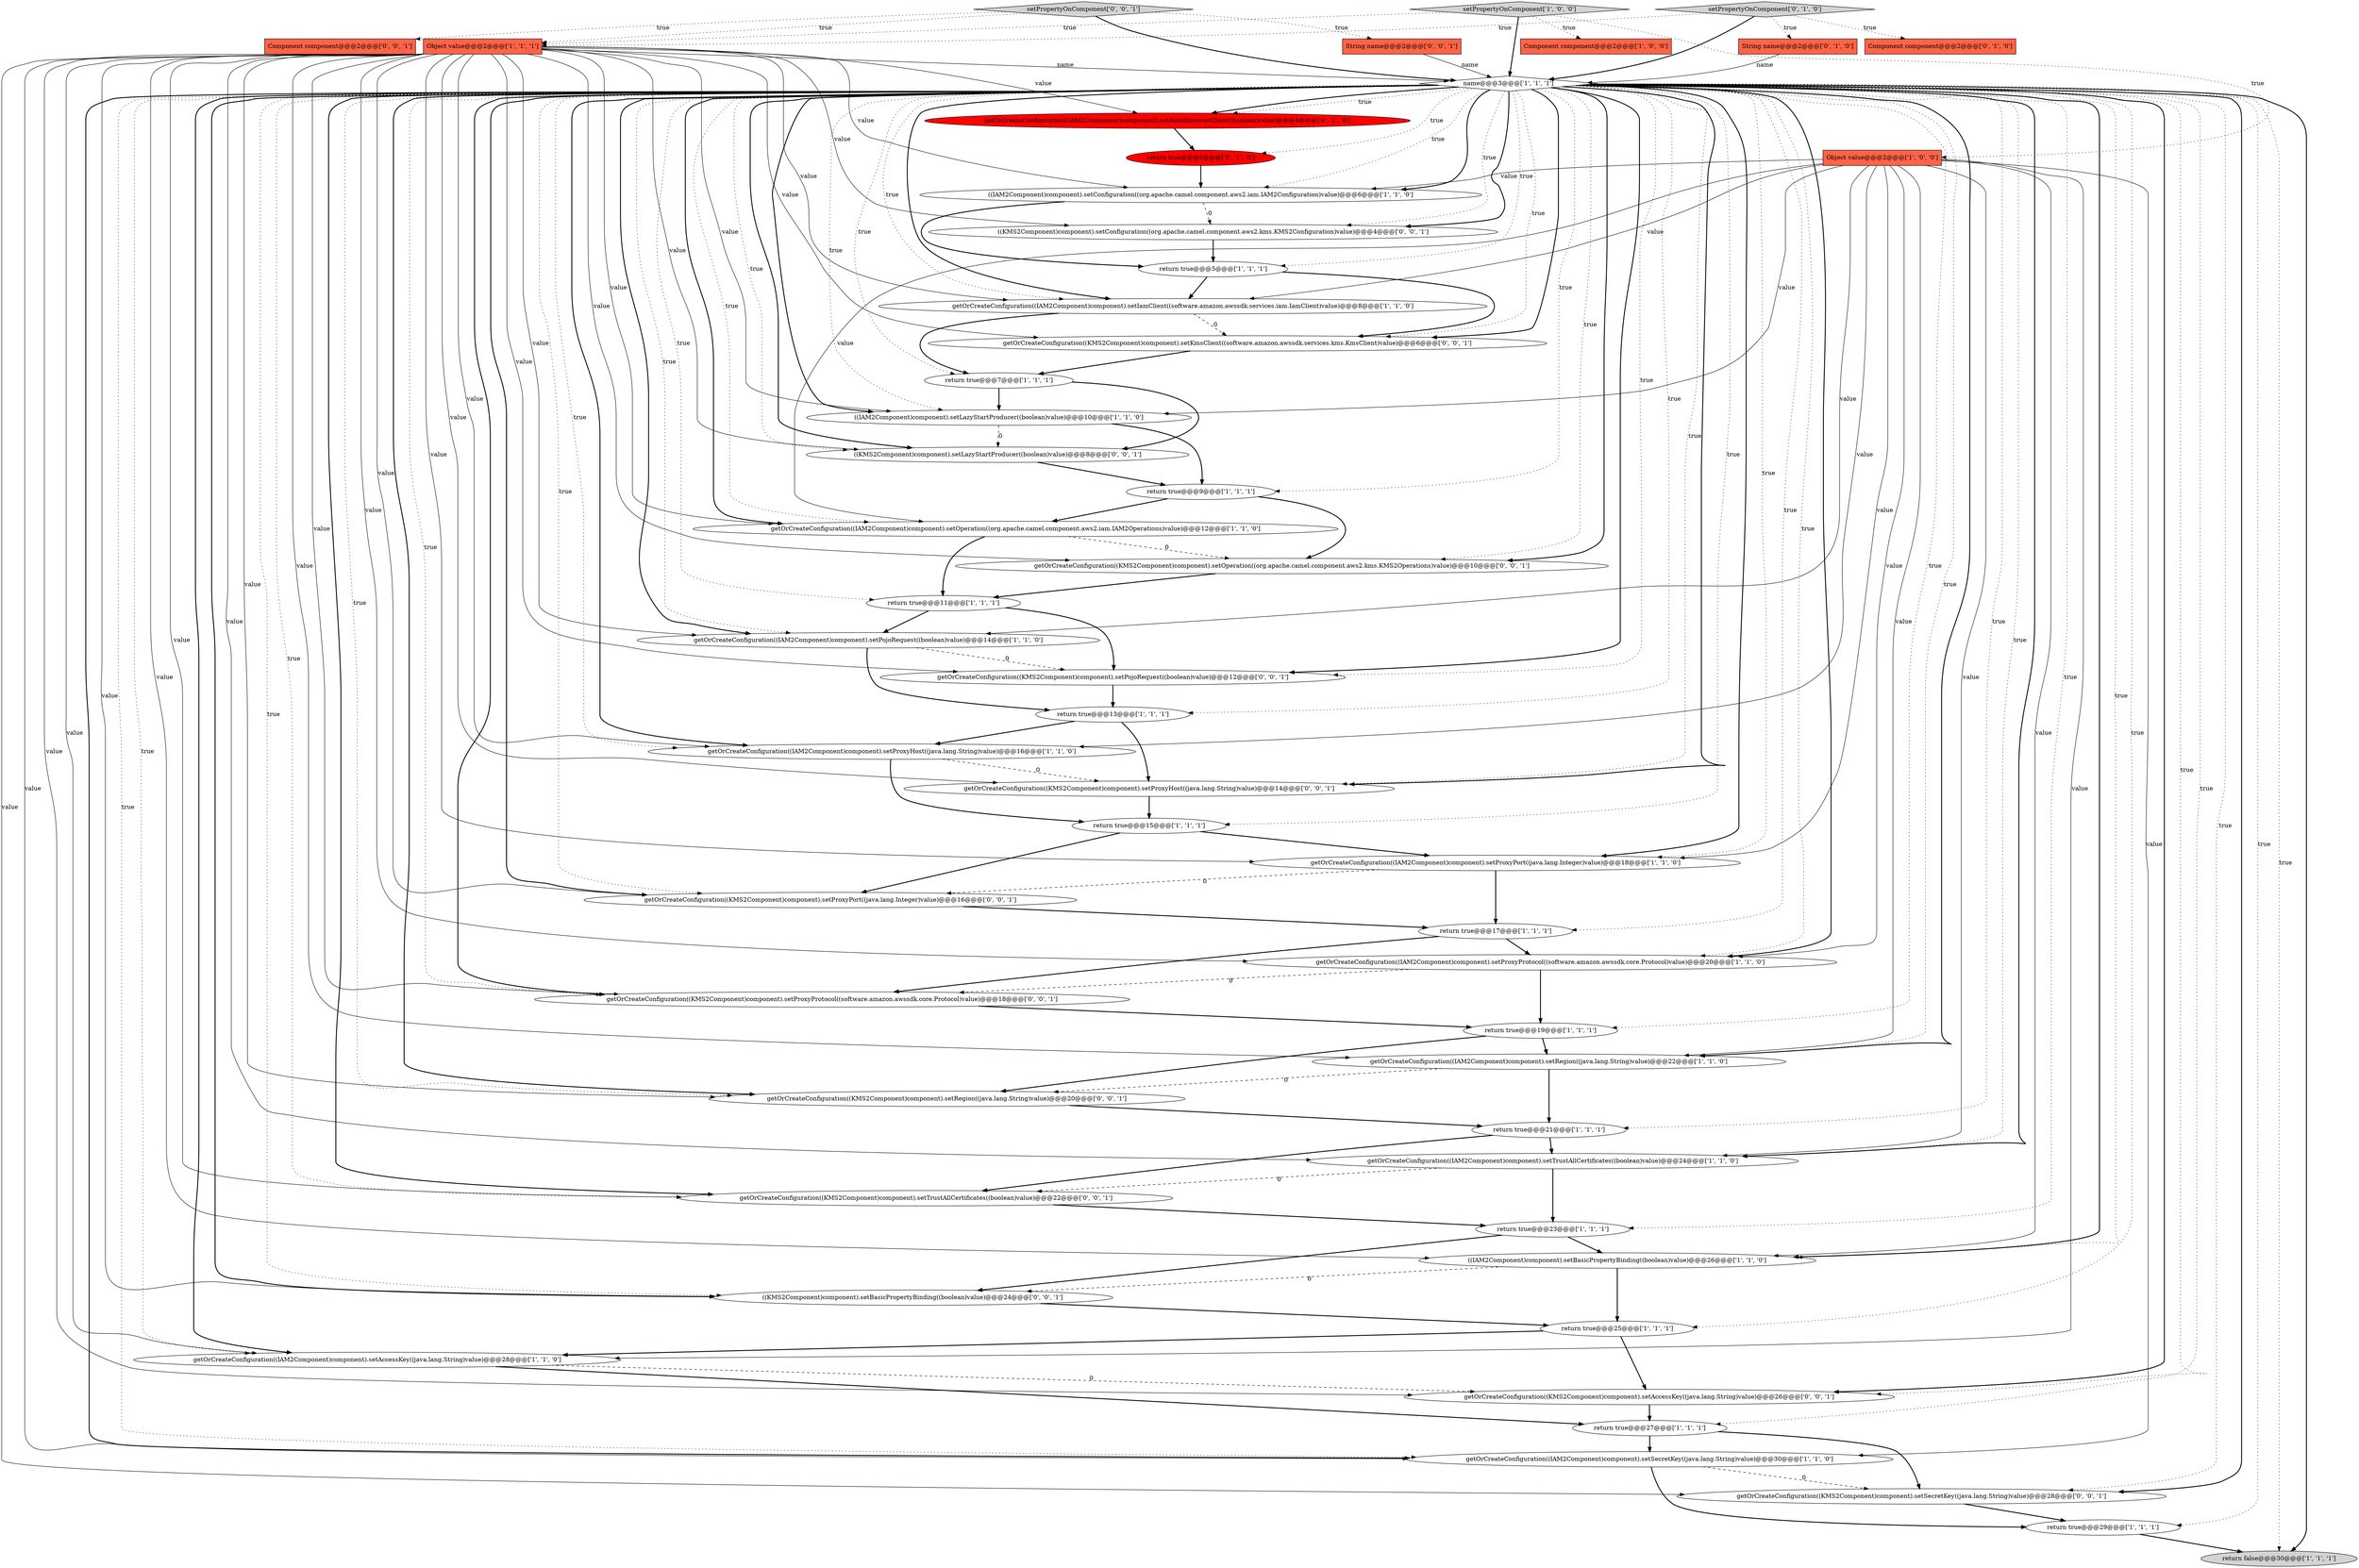 digraph {
25 [style = filled, label = "setPropertyOnComponent['1', '0', '0']", fillcolor = lightgray, shape = diamond image = "AAA0AAABBB1BBB"];
8 [style = filled, label = "getOrCreateConfiguration((IAM2Component)component).setPojoRequest((boolean)value)@@@14@@@['1', '1', '0']", fillcolor = white, shape = ellipse image = "AAA0AAABBB1BBB"];
4 [style = filled, label = "return true@@@9@@@['1', '1', '1']", fillcolor = white, shape = ellipse image = "AAA0AAABBB1BBB"];
0 [style = filled, label = "return true@@@7@@@['1', '1', '1']", fillcolor = white, shape = ellipse image = "AAA0AAABBB1BBB"];
43 [style = filled, label = "Component component@@@2@@@['0', '0', '1']", fillcolor = tomato, shape = box image = "AAA0AAABBB3BBB"];
41 [style = filled, label = "getOrCreateConfiguration((KMS2Component)component).setSecretKey((java.lang.String)value)@@@28@@@['0', '0', '1']", fillcolor = white, shape = ellipse image = "AAA0AAABBB3BBB"];
50 [style = filled, label = "setPropertyOnComponent['0', '0', '1']", fillcolor = lightgray, shape = diamond image = "AAA0AAABBB3BBB"];
18 [style = filled, label = "return true@@@17@@@['1', '1', '1']", fillcolor = white, shape = ellipse image = "AAA0AAABBB1BBB"];
35 [style = filled, label = "getOrCreateConfiguration((IAM2Component)component).setAutoDiscoverClient((boolean)value)@@@4@@@['0', '1', '0']", fillcolor = red, shape = ellipse image = "AAA1AAABBB2BBB"];
26 [style = filled, label = "getOrCreateConfiguration((IAM2Component)component).setProxyProtocol((software.amazon.awssdk.core.Protocol)value)@@@20@@@['1', '1', '0']", fillcolor = white, shape = ellipse image = "AAA0AAABBB1BBB"];
31 [style = filled, label = "return true@@@11@@@['1', '1', '1']", fillcolor = white, shape = ellipse image = "AAA0AAABBB1BBB"];
9 [style = filled, label = "Object value@@@2@@@['1', '0', '0']", fillcolor = tomato, shape = box image = "AAA0AAABBB1BBB"];
38 [style = filled, label = "getOrCreateConfiguration((KMS2Component)component).setRegion((java.lang.String)value)@@@20@@@['0', '0', '1']", fillcolor = white, shape = ellipse image = "AAA0AAABBB3BBB"];
7 [style = filled, label = "((IAM2Component)component).setConfiguration((org.apache.camel.component.aws2.iam.IAM2Configuration)value)@@@6@@@['1', '1', '0']", fillcolor = white, shape = ellipse image = "AAA0AAABBB1BBB"];
39 [style = filled, label = "String name@@@2@@@['0', '0', '1']", fillcolor = tomato, shape = box image = "AAA0AAABBB3BBB"];
13 [style = filled, label = "getOrCreateConfiguration((IAM2Component)component).setSecretKey((java.lang.String)value)@@@30@@@['1', '1', '0']", fillcolor = white, shape = ellipse image = "AAA0AAABBB1BBB"];
3 [style = filled, label = "return true@@@23@@@['1', '1', '1']", fillcolor = white, shape = ellipse image = "AAA0AAABBB1BBB"];
46 [style = filled, label = "((KMS2Component)component).setConfiguration((org.apache.camel.component.aws2.kms.KMS2Configuration)value)@@@4@@@['0', '0', '1']", fillcolor = white, shape = ellipse image = "AAA0AAABBB3BBB"];
10 [style = filled, label = "getOrCreateConfiguration((IAM2Component)component).setAccessKey((java.lang.String)value)@@@28@@@['1', '1', '0']", fillcolor = white, shape = ellipse image = "AAA0AAABBB1BBB"];
11 [style = filled, label = "((IAM2Component)component).setLazyStartProducer((boolean)value)@@@10@@@['1', '1', '0']", fillcolor = white, shape = ellipse image = "AAA0AAABBB1BBB"];
36 [style = filled, label = "String name@@@2@@@['0', '1', '0']", fillcolor = tomato, shape = box image = "AAA0AAABBB2BBB"];
22 [style = filled, label = "getOrCreateConfiguration((IAM2Component)component).setRegion((java.lang.String)value)@@@22@@@['1', '1', '0']", fillcolor = white, shape = ellipse image = "AAA0AAABBB1BBB"];
51 [style = filled, label = "getOrCreateConfiguration((KMS2Component)component).setTrustAllCertificates((boolean)value)@@@22@@@['0', '0', '1']", fillcolor = white, shape = ellipse image = "AAA0AAABBB3BBB"];
47 [style = filled, label = "getOrCreateConfiguration((KMS2Component)component).setAccessKey((java.lang.String)value)@@@26@@@['0', '0', '1']", fillcolor = white, shape = ellipse image = "AAA0AAABBB3BBB"];
14 [style = filled, label = "return true@@@13@@@['1', '1', '1']", fillcolor = white, shape = ellipse image = "AAA0AAABBB1BBB"];
27 [style = filled, label = "getOrCreateConfiguration((IAM2Component)component).setTrustAllCertificates((boolean)value)@@@24@@@['1', '1', '0']", fillcolor = white, shape = ellipse image = "AAA0AAABBB1BBB"];
44 [style = filled, label = "getOrCreateConfiguration((KMS2Component)component).setProxyPort((java.lang.Integer)value)@@@16@@@['0', '0', '1']", fillcolor = white, shape = ellipse image = "AAA0AAABBB3BBB"];
52 [style = filled, label = "getOrCreateConfiguration((KMS2Component)component).setPojoRequest((boolean)value)@@@12@@@['0', '0', '1']", fillcolor = white, shape = ellipse image = "AAA0AAABBB3BBB"];
15 [style = filled, label = "return true@@@29@@@['1', '1', '1']", fillcolor = white, shape = ellipse image = "AAA0AAABBB1BBB"];
19 [style = filled, label = "return true@@@5@@@['1', '1', '1']", fillcolor = white, shape = ellipse image = "AAA0AAABBB1BBB"];
2 [style = filled, label = "return true@@@21@@@['1', '1', '1']", fillcolor = white, shape = ellipse image = "AAA0AAABBB1BBB"];
48 [style = filled, label = "getOrCreateConfiguration((KMS2Component)component).setProxyHost((java.lang.String)value)@@@14@@@['0', '0', '1']", fillcolor = white, shape = ellipse image = "AAA0AAABBB3BBB"];
12 [style = filled, label = "getOrCreateConfiguration((IAM2Component)component).setProxyPort((java.lang.Integer)value)@@@18@@@['1', '1', '0']", fillcolor = white, shape = ellipse image = "AAA0AAABBB1BBB"];
29 [style = filled, label = "return true@@@19@@@['1', '1', '1']", fillcolor = white, shape = ellipse image = "AAA0AAABBB1BBB"];
30 [style = filled, label = "((IAM2Component)component).setBasicPropertyBinding((boolean)value)@@@26@@@['1', '1', '0']", fillcolor = white, shape = ellipse image = "AAA0AAABBB1BBB"];
16 [style = filled, label = "return true@@@25@@@['1', '1', '1']", fillcolor = white, shape = ellipse image = "AAA0AAABBB1BBB"];
1 [style = filled, label = "return true@@@15@@@['1', '1', '1']", fillcolor = white, shape = ellipse image = "AAA0AAABBB1BBB"];
20 [style = filled, label = "getOrCreateConfiguration((IAM2Component)component).setIamClient((software.amazon.awssdk.services.iam.IamClient)value)@@@8@@@['1', '1', '0']", fillcolor = white, shape = ellipse image = "AAA0AAABBB1BBB"];
37 [style = filled, label = "getOrCreateConfiguration((KMS2Component)component).setKmsClient((software.amazon.awssdk.services.kms.KmsClient)value)@@@6@@@['0', '0', '1']", fillcolor = white, shape = ellipse image = "AAA0AAABBB3BBB"];
17 [style = filled, label = "Component component@@@2@@@['1', '0', '0']", fillcolor = tomato, shape = box image = "AAA0AAABBB1BBB"];
33 [style = filled, label = "setPropertyOnComponent['0', '1', '0']", fillcolor = lightgray, shape = diamond image = "AAA0AAABBB2BBB"];
32 [style = filled, label = "return true@@@5@@@['0', '1', '0']", fillcolor = red, shape = ellipse image = "AAA1AAABBB2BBB"];
45 [style = filled, label = "((KMS2Component)component).setBasicPropertyBinding((boolean)value)@@@24@@@['0', '0', '1']", fillcolor = white, shape = ellipse image = "AAA0AAABBB3BBB"];
24 [style = filled, label = "name@@@3@@@['1', '1', '1']", fillcolor = white, shape = diamond image = "AAA0AAABBB1BBB"];
23 [style = filled, label = "Object value@@@2@@@['1', '1', '1']", fillcolor = tomato, shape = box image = "AAA0AAABBB1BBB"];
40 [style = filled, label = "getOrCreateConfiguration((KMS2Component)component).setOperation((org.apache.camel.component.aws2.kms.KMS2Operations)value)@@@10@@@['0', '0', '1']", fillcolor = white, shape = ellipse image = "AAA0AAABBB3BBB"];
34 [style = filled, label = "Component component@@@2@@@['0', '1', '0']", fillcolor = tomato, shape = box image = "AAA0AAABBB2BBB"];
42 [style = filled, label = "((KMS2Component)component).setLazyStartProducer((boolean)value)@@@8@@@['0', '0', '1']", fillcolor = white, shape = ellipse image = "AAA0AAABBB3BBB"];
49 [style = filled, label = "getOrCreateConfiguration((KMS2Component)component).setProxyProtocol((software.amazon.awssdk.core.Protocol)value)@@@18@@@['0', '0', '1']", fillcolor = white, shape = ellipse image = "AAA0AAABBB3BBB"];
5 [style = filled, label = "getOrCreateConfiguration((IAM2Component)component).setProxyHost((java.lang.String)value)@@@16@@@['1', '1', '0']", fillcolor = white, shape = ellipse image = "AAA0AAABBB1BBB"];
28 [style = filled, label = "getOrCreateConfiguration((IAM2Component)component).setOperation((org.apache.camel.component.aws2.iam.IAM2Operations)value)@@@12@@@['1', '1', '0']", fillcolor = white, shape = ellipse image = "AAA0AAABBB1BBB"];
21 [style = filled, label = "return true@@@27@@@['1', '1', '1']", fillcolor = white, shape = ellipse image = "AAA0AAABBB1BBB"];
6 [style = filled, label = "return false@@@30@@@['1', '1', '1']", fillcolor = lightgray, shape = ellipse image = "AAA0AAABBB1BBB"];
24->12 [style = dotted, label="true"];
9->10 [style = solid, label="value"];
24->6 [style = dotted, label="true"];
37->0 [style = bold, label=""];
41->15 [style = bold, label=""];
23->7 [style = solid, label="value"];
2->51 [style = bold, label=""];
24->4 [style = dotted, label="true"];
24->35 [style = dotted, label="true"];
20->0 [style = bold, label=""];
23->48 [style = solid, label="value"];
9->11 [style = solid, label="value"];
24->27 [style = dotted, label="true"];
20->37 [style = dashed, label="0"];
26->49 [style = dashed, label="0"];
13->41 [style = dashed, label="0"];
24->30 [style = bold, label=""];
23->22 [style = solid, label="value"];
18->49 [style = bold, label=""];
24->49 [style = bold, label=""];
52->14 [style = bold, label=""];
23->35 [style = solid, label="value"];
24->11 [style = bold, label=""];
24->42 [style = dotted, label="true"];
12->18 [style = bold, label=""];
22->38 [style = dashed, label="0"];
23->10 [style = solid, label="value"];
1->12 [style = bold, label=""];
12->44 [style = dashed, label="0"];
9->13 [style = solid, label="value"];
24->3 [style = dotted, label="true"];
24->8 [style = dotted, label="true"];
40->31 [style = bold, label=""];
44->18 [style = bold, label=""];
24->21 [style = dotted, label="true"];
3->30 [style = bold, label=""];
48->1 [style = bold, label=""];
24->27 [style = bold, label=""];
9->20 [style = solid, label="value"];
24->5 [style = dotted, label="true"];
24->46 [style = bold, label=""];
14->48 [style = bold, label=""];
21->13 [style = bold, label=""];
23->40 [style = solid, label="value"];
23->45 [style = solid, label="value"];
24->10 [style = bold, label=""];
24->28 [style = bold, label=""];
23->28 [style = solid, label="value"];
23->49 [style = solid, label="value"];
1->44 [style = bold, label=""];
19->20 [style = bold, label=""];
23->27 [style = solid, label="value"];
23->41 [style = solid, label="value"];
0->42 [style = bold, label=""];
24->44 [style = bold, label=""];
21->41 [style = bold, label=""];
50->43 [style = dotted, label="true"];
32->7 [style = bold, label=""];
24->40 [style = bold, label=""];
10->21 [style = bold, label=""];
24->38 [style = bold, label=""];
24->47 [style = bold, label=""];
24->5 [style = bold, label=""];
19->37 [style = bold, label=""];
24->52 [style = dotted, label="true"];
38->2 [style = bold, label=""];
24->20 [style = bold, label=""];
30->45 [style = dashed, label="0"];
23->24 [style = solid, label="name"];
5->1 [style = bold, label=""];
25->24 [style = bold, label=""];
9->30 [style = solid, label="value"];
9->22 [style = solid, label="value"];
23->13 [style = solid, label="value"];
24->26 [style = dotted, label="true"];
24->22 [style = dotted, label="true"];
24->0 [style = dotted, label="true"];
2->27 [style = bold, label=""];
24->19 [style = dotted, label="true"];
46->19 [style = bold, label=""];
29->38 [style = bold, label=""];
11->42 [style = dashed, label="0"];
13->15 [style = bold, label=""];
25->23 [style = dotted, label="true"];
24->8 [style = bold, label=""];
24->7 [style = bold, label=""];
24->7 [style = dotted, label="true"];
24->18 [style = dotted, label="true"];
9->7 [style = solid, label="value"];
24->13 [style = bold, label=""];
24->51 [style = dotted, label="true"];
24->13 [style = dotted, label="true"];
23->51 [style = solid, label="value"];
50->23 [style = dotted, label="true"];
24->51 [style = bold, label=""];
24->12 [style = bold, label=""];
9->12 [style = solid, label="value"];
24->32 [style = dotted, label="true"];
22->2 [style = bold, label=""];
24->49 [style = dotted, label="true"];
24->47 [style = dotted, label="true"];
36->24 [style = solid, label="name"];
31->52 [style = bold, label=""];
28->40 [style = dashed, label="0"];
28->31 [style = bold, label=""];
3->45 [style = bold, label=""];
11->4 [style = bold, label=""];
23->12 [style = solid, label="value"];
18->26 [style = bold, label=""];
24->44 [style = dotted, label="true"];
8->14 [style = bold, label=""];
0->11 [style = bold, label=""];
35->32 [style = bold, label=""];
45->16 [style = bold, label=""];
23->42 [style = solid, label="value"];
24->30 [style = dotted, label="true"];
24->16 [style = dotted, label="true"];
9->5 [style = solid, label="value"];
24->45 [style = bold, label=""];
24->41 [style = bold, label=""];
24->11 [style = dotted, label="true"];
42->4 [style = bold, label=""];
24->26 [style = bold, label=""];
50->39 [style = dotted, label="true"];
23->44 [style = solid, label="value"];
7->46 [style = dashed, label="0"];
23->20 [style = solid, label="value"];
33->24 [style = bold, label=""];
24->20 [style = dotted, label="true"];
27->51 [style = dashed, label="0"];
24->48 [style = dotted, label="true"];
24->45 [style = dotted, label="true"];
23->8 [style = solid, label="value"];
24->46 [style = dotted, label="true"];
47->21 [style = bold, label=""];
24->40 [style = dotted, label="true"];
7->19 [style = bold, label=""];
31->8 [style = bold, label=""];
8->52 [style = dashed, label="0"];
50->24 [style = bold, label=""];
14->5 [style = bold, label=""];
24->42 [style = bold, label=""];
49->29 [style = bold, label=""];
4->40 [style = bold, label=""];
24->1 [style = dotted, label="true"];
23->46 [style = solid, label="value"];
23->52 [style = solid, label="value"];
24->41 [style = dotted, label="true"];
24->14 [style = dotted, label="true"];
16->10 [style = bold, label=""];
24->35 [style = bold, label=""];
16->47 [style = bold, label=""];
24->29 [style = dotted, label="true"];
26->29 [style = bold, label=""];
39->24 [style = solid, label="name"];
9->8 [style = solid, label="value"];
24->31 [style = dotted, label="true"];
33->34 [style = dotted, label="true"];
27->3 [style = bold, label=""];
15->6 [style = bold, label=""];
24->28 [style = dotted, label="true"];
24->22 [style = bold, label=""];
23->5 [style = solid, label="value"];
23->37 [style = solid, label="value"];
4->28 [style = bold, label=""];
23->30 [style = solid, label="value"];
33->36 [style = dotted, label="true"];
23->26 [style = solid, label="value"];
24->10 [style = dotted, label="true"];
51->3 [style = bold, label=""];
33->23 [style = dotted, label="true"];
24->38 [style = dotted, label="true"];
25->9 [style = dotted, label="true"];
5->48 [style = dashed, label="0"];
9->26 [style = solid, label="value"];
25->17 [style = dotted, label="true"];
23->38 [style = solid, label="value"];
24->15 [style = dotted, label="true"];
24->37 [style = bold, label=""];
24->37 [style = dotted, label="true"];
9->27 [style = solid, label="value"];
23->11 [style = solid, label="value"];
24->52 [style = bold, label=""];
9->28 [style = solid, label="value"];
23->47 [style = solid, label="value"];
24->2 [style = dotted, label="true"];
29->22 [style = bold, label=""];
24->6 [style = bold, label=""];
30->16 [style = bold, label=""];
10->47 [style = dashed, label="0"];
24->48 [style = bold, label=""];
}
